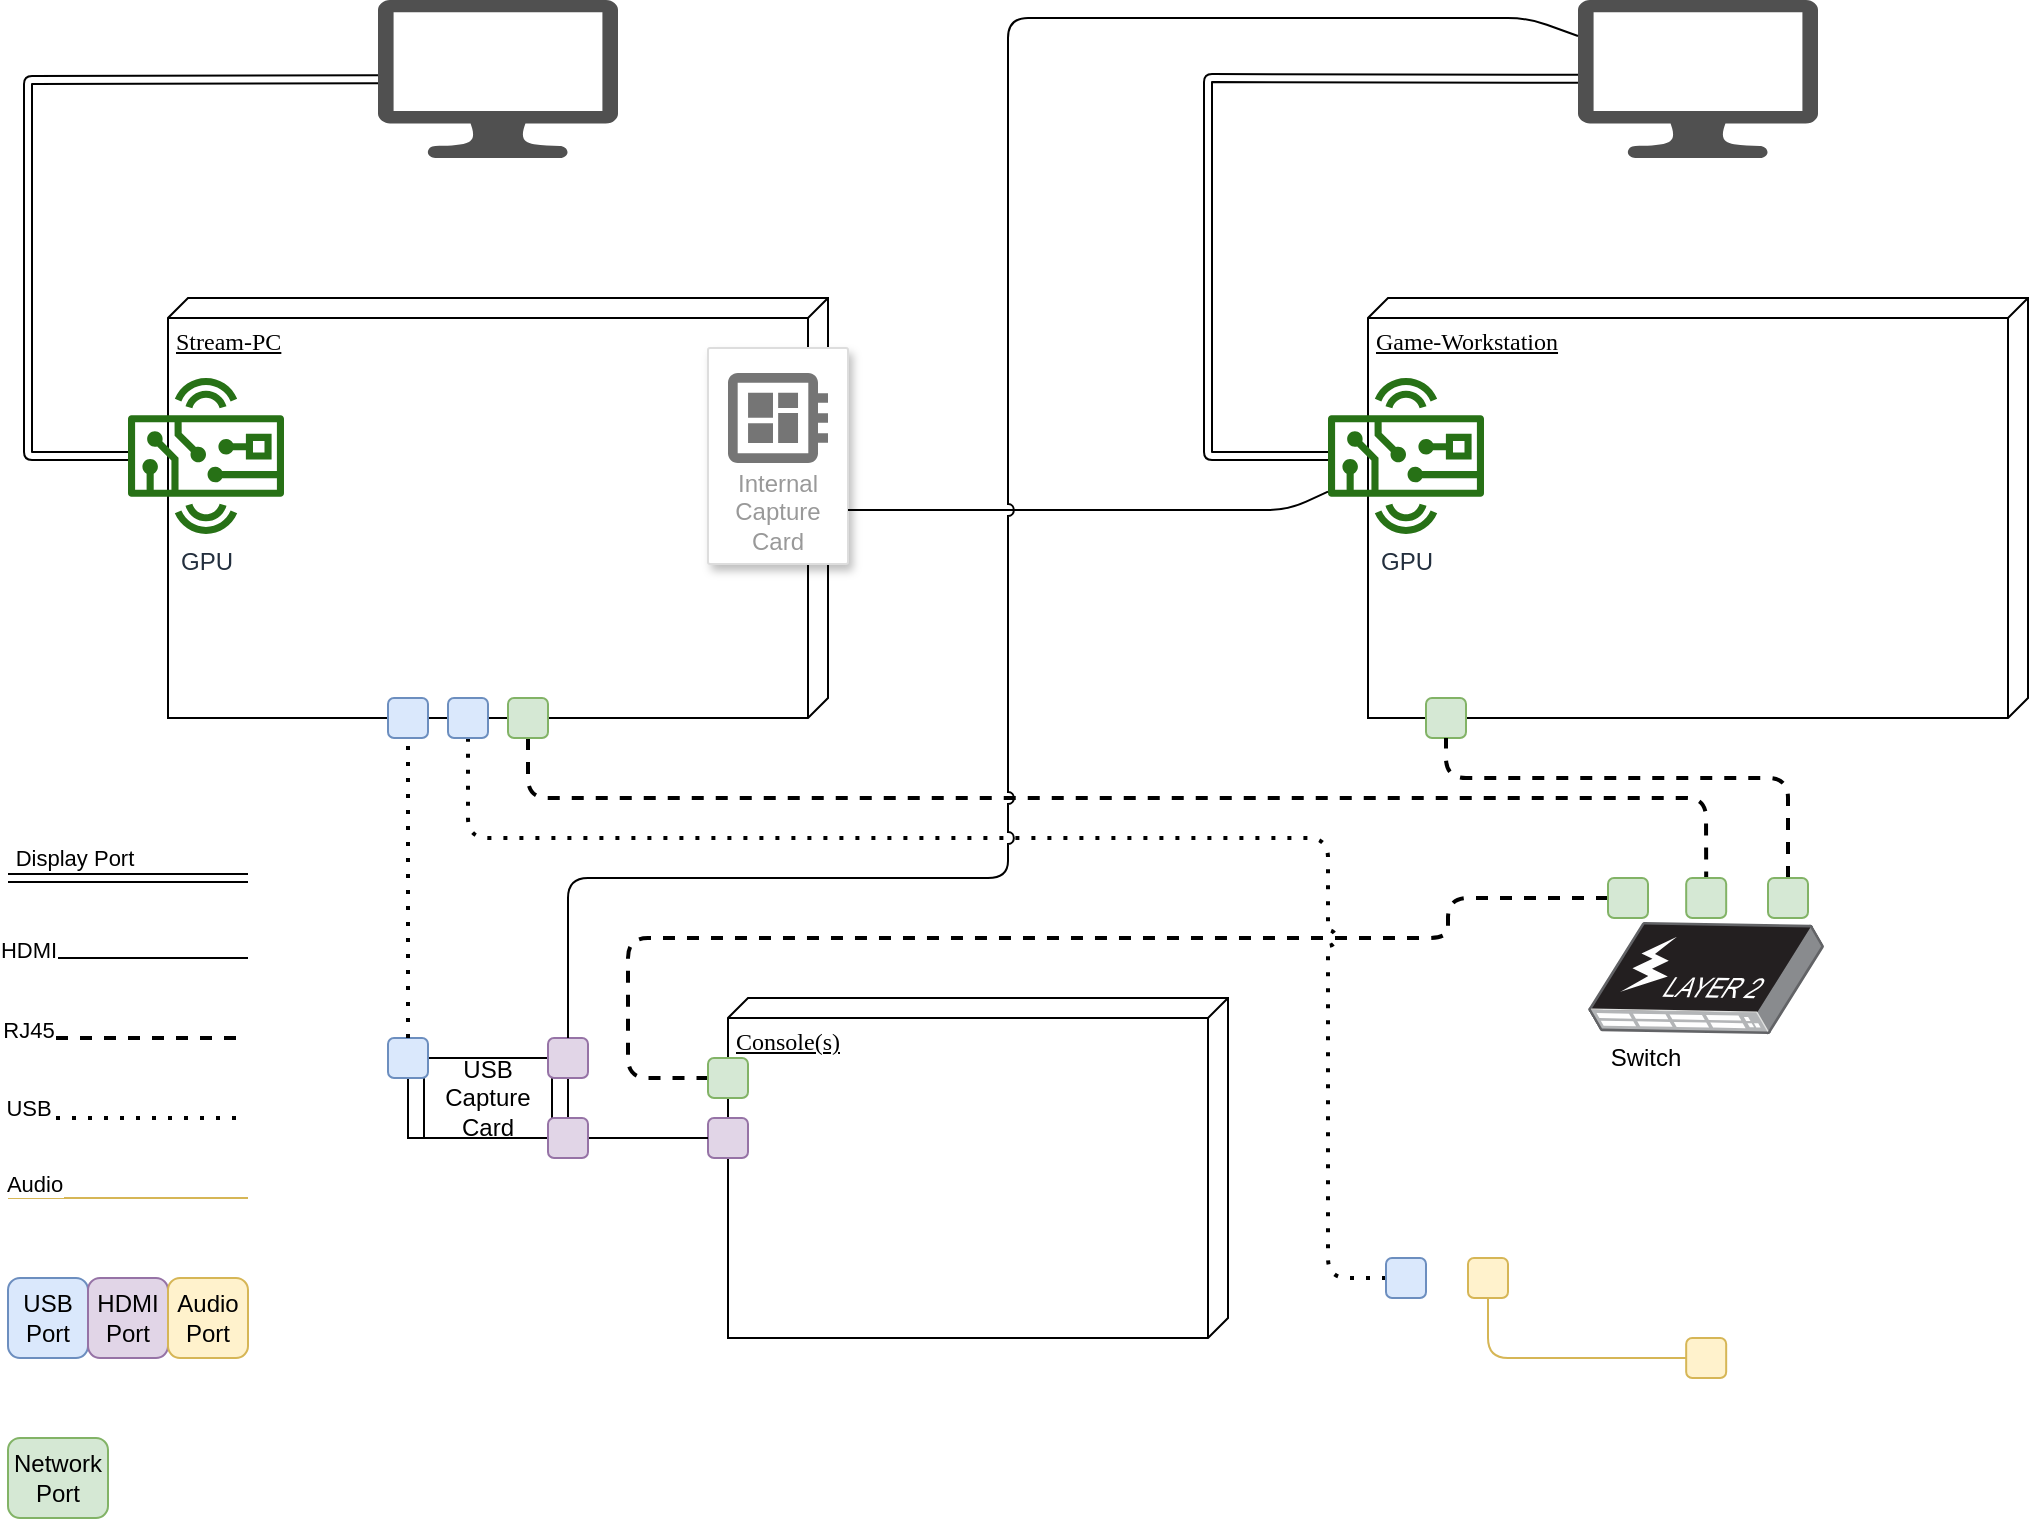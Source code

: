 <mxfile version="14.1.3" type="github">
  <diagram name="Page-1" id="5f0bae14-7c28-e335-631c-24af17079c00">
    <mxGraphModel dx="1209" dy="1493" grid="1" gridSize="10" guides="1" tooltips="1" connect="1" arrows="1" fold="1" page="1" pageScale="1" pageWidth="1100" pageHeight="850" background="#ffffff" math="0" shadow="0">
      <root>
        <mxCell id="0" />
        <mxCell id="1" parent="0" />
        <mxCell id="ei8tHevfdLbRv2VNK5B5-70" value="" style="endArrow=none;dashed=1;html=1;strokeWidth=2;entryX=0;entryY=0.5;entryDx=0;entryDy=0;exitX=0;exitY=0.5;exitDx=0;exitDy=0;" edge="1" parent="1" source="ei8tHevfdLbRv2VNK5B5-71" target="ei8tHevfdLbRv2VNK5B5-69">
          <mxGeometry width="50" height="50" relative="1" as="geometry">
            <mxPoint x="810" y="390" as="sourcePoint" />
            <mxPoint x="320" y="520" as="targetPoint" />
            <Array as="points">
              <mxPoint x="760" y="370" />
              <mxPoint x="760" y="390" />
              <mxPoint x="350" y="390" />
              <mxPoint x="350" y="460" />
            </Array>
          </mxGeometry>
        </mxCell>
        <mxCell id="ei8tHevfdLbRv2VNK5B5-67" value="" style="endArrow=none;dashed=1;html=1;strokeWidth=2;exitX=0.5;exitY=1;exitDx=0;exitDy=0;jumpStyle=arc;entryX=0.5;entryY=0;entryDx=0;entryDy=0;" edge="1" parent="1" source="ei8tHevfdLbRv2VNK5B5-66" target="ei8tHevfdLbRv2VNK5B5-68">
          <mxGeometry width="50" height="50" relative="1" as="geometry">
            <mxPoint x="420" y="360" as="sourcePoint" />
            <mxPoint x="470" y="310" as="targetPoint" />
            <Array as="points">
              <mxPoint x="300" y="320" />
              <mxPoint x="889" y="320" />
            </Array>
          </mxGeometry>
        </mxCell>
        <mxCell id="39150e848f15840c-1" value="Stream-PC" style="verticalAlign=top;align=left;spacingTop=8;spacingLeft=2;spacingRight=12;shape=cube;size=10;direction=south;fontStyle=4;html=1;rounded=0;shadow=0;comic=0;labelBackgroundColor=none;strokeWidth=1;fontFamily=Verdana;fontSize=12" parent="1" vertex="1">
          <mxGeometry x="120" y="70" width="330" height="210" as="geometry" />
        </mxCell>
        <mxCell id="39150e848f15840c-2" value="Game-Workstation" style="verticalAlign=top;align=left;spacingTop=8;spacingLeft=2;spacingRight=12;shape=cube;size=10;direction=south;fontStyle=4;html=1;rounded=0;shadow=0;comic=0;labelBackgroundColor=none;strokeWidth=1;fontFamily=Verdana;fontSize=12" parent="1" vertex="1">
          <mxGeometry x="720" y="70" width="330" height="210" as="geometry" />
        </mxCell>
        <mxCell id="39150e848f15840c-3" value="Console(s)" style="verticalAlign=top;align=left;spacingTop=8;spacingLeft=2;spacingRight=12;shape=cube;size=10;direction=south;fontStyle=4;html=1;rounded=0;shadow=0;comic=0;labelBackgroundColor=none;strokeWidth=1;fontFamily=Verdana;fontSize=12" parent="1" vertex="1">
          <mxGeometry x="400" y="420" width="250" height="170" as="geometry" />
        </mxCell>
        <mxCell id="ei8tHevfdLbRv2VNK5B5-1" value="" style="endArrow=none;html=1;" edge="1" parent="1">
          <mxGeometry width="50" height="50" relative="1" as="geometry">
            <mxPoint x="40" y="400" as="sourcePoint" />
            <mxPoint x="160" y="400" as="targetPoint" />
          </mxGeometry>
        </mxCell>
        <mxCell id="ei8tHevfdLbRv2VNK5B5-6" value="HDMI" style="edgeLabel;html=1;align=center;verticalAlign=middle;resizable=0;points=[];" vertex="1" connectable="0" parent="ei8tHevfdLbRv2VNK5B5-1">
          <mxGeometry x="-0.672" y="4" relative="1" as="geometry">
            <mxPoint x="-10" as="offset" />
          </mxGeometry>
        </mxCell>
        <mxCell id="ei8tHevfdLbRv2VNK5B5-4" value="" style="endArrow=none;dashed=1;html=1;dashPattern=1 3;strokeWidth=2;" edge="1" parent="1">
          <mxGeometry width="50" height="50" relative="1" as="geometry">
            <mxPoint x="40" y="480" as="sourcePoint" />
            <mxPoint x="160" y="480" as="targetPoint" />
          </mxGeometry>
        </mxCell>
        <mxCell id="ei8tHevfdLbRv2VNK5B5-8" value="USB" style="edgeLabel;html=1;align=center;verticalAlign=middle;resizable=0;points=[];" vertex="1" connectable="0" parent="ei8tHevfdLbRv2VNK5B5-4">
          <mxGeometry x="-0.756" y="2" relative="1" as="geometry">
            <mxPoint x="-5" y="-3" as="offset" />
          </mxGeometry>
        </mxCell>
        <mxCell id="ei8tHevfdLbRv2VNK5B5-5" value="" style="endArrow=none;dashed=1;html=1;strokeWidth=2;" edge="1" parent="1">
          <mxGeometry width="50" height="50" relative="1" as="geometry">
            <mxPoint x="40" y="440" as="sourcePoint" />
            <mxPoint x="160" y="440" as="targetPoint" />
          </mxGeometry>
        </mxCell>
        <mxCell id="ei8tHevfdLbRv2VNK5B5-7" value="RJ45" style="edgeLabel;html=1;align=center;verticalAlign=middle;resizable=0;points=[];" vertex="1" connectable="0" parent="ei8tHevfdLbRv2VNK5B5-5">
          <mxGeometry x="-0.622" y="4" relative="1" as="geometry">
            <mxPoint x="-13" as="offset" />
          </mxGeometry>
        </mxCell>
        <mxCell id="ei8tHevfdLbRv2VNK5B5-10" value="" style="endArrow=none;dashed=1;html=1;dashPattern=1 3;strokeWidth=2;exitX=0;exitY=0.5;exitDx=0;exitDy=0;entryX=0.5;entryY=1;entryDx=0;entryDy=0;jumpStyle=arc;" edge="1" parent="1" source="ei8tHevfdLbRv2VNK5B5-11" target="ei8tHevfdLbRv2VNK5B5-13">
          <mxGeometry width="50" height="50" relative="1" as="geometry">
            <mxPoint x="420" y="460" as="sourcePoint" />
            <mxPoint x="280" y="520" as="targetPoint" />
            <Array as="points">
              <mxPoint x="700" y="560" />
              <mxPoint x="700" y="340" />
              <mxPoint x="270" y="340" />
            </Array>
          </mxGeometry>
        </mxCell>
        <mxCell id="ei8tHevfdLbRv2VNK5B5-12" value="USB Port" style="rounded=1;whiteSpace=wrap;html=1;fillColor=#dae8fc;strokeColor=#6c8ebf;" vertex="1" parent="1">
          <mxGeometry x="40" y="560" width="40" height="40" as="geometry" />
        </mxCell>
        <mxCell id="ei8tHevfdLbRv2VNK5B5-14" value="HDMI Port" style="rounded=1;whiteSpace=wrap;html=1;fillColor=#e1d5e7;strokeColor=#9673a6;" vertex="1" parent="1">
          <mxGeometry x="80" y="560" width="40" height="40" as="geometry" />
        </mxCell>
        <mxCell id="ei8tHevfdLbRv2VNK5B5-15" value="" style="rounded=1;whiteSpace=wrap;html=1;fillColor=#e1d5e7;strokeColor=#9673a6;" vertex="1" parent="1">
          <mxGeometry x="390" y="480" width="20" height="20" as="geometry" />
        </mxCell>
        <mxCell id="ei8tHevfdLbRv2VNK5B5-17" value="" style="endArrow=none;html=1;exitX=1;exitY=0.5;exitDx=0;exitDy=0;entryX=0;entryY=0.5;entryDx=0;entryDy=0;" edge="1" parent="1" source="ei8tHevfdLbRv2VNK5B5-41" target="ei8tHevfdLbRv2VNK5B5-15">
          <mxGeometry width="50" height="50" relative="1" as="geometry">
            <mxPoint x="520" y="330" as="sourcePoint" />
            <mxPoint x="570" y="280" as="targetPoint" />
          </mxGeometry>
        </mxCell>
        <mxCell id="ei8tHevfdLbRv2VNK5B5-18" value="" style="group" vertex="1" connectable="0" parent="1">
          <mxGeometry x="240" y="440" width="90" height="60" as="geometry" />
        </mxCell>
        <mxCell id="ei8tHevfdLbRv2VNK5B5-42" value="" style="group" vertex="1" connectable="0" parent="ei8tHevfdLbRv2VNK5B5-18">
          <mxGeometry x="-10" width="100" height="60" as="geometry" />
        </mxCell>
        <mxCell id="ei8tHevfdLbRv2VNK5B5-9" value="USB Capture Card" style="shape=process;whiteSpace=wrap;html=1;backgroundOutline=1;" vertex="1" parent="ei8tHevfdLbRv2VNK5B5-42">
          <mxGeometry x="10" y="10" width="80" height="40" as="geometry" />
        </mxCell>
        <mxCell id="ei8tHevfdLbRv2VNK5B5-16" value="" style="rounded=1;whiteSpace=wrap;html=1;fillColor=#e1d5e7;strokeColor=#9673a6;" vertex="1" parent="ei8tHevfdLbRv2VNK5B5-42">
          <mxGeometry x="80" width="20" height="20" as="geometry" />
        </mxCell>
        <mxCell id="ei8tHevfdLbRv2VNK5B5-19" value="" style="rounded=1;whiteSpace=wrap;html=1;fillColor=#dae8fc;strokeColor=#6c8ebf;" vertex="1" parent="ei8tHevfdLbRv2VNK5B5-42">
          <mxGeometry width="20" height="20" as="geometry" />
        </mxCell>
        <mxCell id="ei8tHevfdLbRv2VNK5B5-41" value="" style="rounded=1;whiteSpace=wrap;html=1;fillColor=#e1d5e7;strokeColor=#9673a6;" vertex="1" parent="ei8tHevfdLbRv2VNK5B5-42">
          <mxGeometry x="80" y="40" width="20" height="20" as="geometry" />
        </mxCell>
        <mxCell id="ei8tHevfdLbRv2VNK5B5-21" value="" style="endArrow=none;dashed=1;html=1;dashPattern=1 3;strokeWidth=2;exitX=0.5;exitY=0;exitDx=0;exitDy=0;entryX=0.5;entryY=1;entryDx=0;entryDy=0;" edge="1" parent="1" source="ei8tHevfdLbRv2VNK5B5-19" target="ei8tHevfdLbRv2VNK5B5-22">
          <mxGeometry width="50" height="50" relative="1" as="geometry">
            <mxPoint x="520" y="330" as="sourcePoint" />
            <mxPoint x="570" y="280" as="targetPoint" />
          </mxGeometry>
        </mxCell>
        <mxCell id="ei8tHevfdLbRv2VNK5B5-22" value="" style="rounded=1;whiteSpace=wrap;html=1;fillColor=#dae8fc;strokeColor=#6c8ebf;" vertex="1" parent="1">
          <mxGeometry x="230" y="270" width="20" height="20" as="geometry" />
        </mxCell>
        <mxCell id="ei8tHevfdLbRv2VNK5B5-24" value="Internal Capture Card" style="strokeColor=#dddddd;shadow=1;strokeWidth=1;rounded=1;absoluteArcSize=1;arcSize=2;labelPosition=center;verticalLabelPosition=middle;align=center;verticalAlign=bottom;spacingLeft=0;fontColor=#999999;fontSize=12;whiteSpace=wrap;spacingBottom=2;" vertex="1" parent="1">
          <mxGeometry x="390" y="95" width="70" height="108" as="geometry" />
        </mxCell>
        <mxCell id="ei8tHevfdLbRv2VNK5B5-25" value="" style="dashed=0;connectable=0;html=1;fillColor=#757575;strokeColor=none;shape=mxgraph.gcp2.circuit_board;part=1;" vertex="1" parent="ei8tHevfdLbRv2VNK5B5-24">
          <mxGeometry x="0.5" width="50" height="45" relative="1" as="geometry">
            <mxPoint x="-25" y="12.5" as="offset" />
          </mxGeometry>
        </mxCell>
        <mxCell id="ei8tHevfdLbRv2VNK5B5-26" value="GPU" style="outlineConnect=0;fontColor=#232F3E;gradientColor=none;fillColor=#277116;strokeColor=none;dashed=0;verticalLabelPosition=bottom;verticalAlign=top;align=center;html=1;fontSize=12;fontStyle=0;aspect=fixed;pointerEvents=1;shape=mxgraph.aws4.hardware_board;" vertex="1" parent="1">
          <mxGeometry x="700" y="110" width="78" height="78" as="geometry" />
        </mxCell>
        <mxCell id="ei8tHevfdLbRv2VNK5B5-27" value="" style="pointerEvents=1;shadow=0;dashed=0;html=1;strokeColor=none;fillColor=#505050;labelPosition=center;verticalLabelPosition=bottom;verticalAlign=top;outlineConnect=0;align=center;shape=mxgraph.office.devices.lcd_monitor;" vertex="1" parent="1">
          <mxGeometry x="825" y="-79" width="120" height="79" as="geometry" />
        </mxCell>
        <mxCell id="ei8tHevfdLbRv2VNK5B5-28" value="" style="pointerEvents=1;shadow=0;dashed=0;html=1;strokeColor=none;fillColor=#505050;labelPosition=center;verticalLabelPosition=bottom;verticalAlign=top;outlineConnect=0;align=center;shape=mxgraph.office.devices.lcd_monitor;" vertex="1" parent="1">
          <mxGeometry x="225" y="-79" width="120" height="79" as="geometry" />
        </mxCell>
        <mxCell id="ei8tHevfdLbRv2VNK5B5-29" value="" style="shape=link;html=1;" edge="1" parent="1">
          <mxGeometry width="100" relative="1" as="geometry">
            <mxPoint x="40" y="360" as="sourcePoint" />
            <mxPoint x="160" y="360" as="targetPoint" />
          </mxGeometry>
        </mxCell>
        <mxCell id="ei8tHevfdLbRv2VNK5B5-30" value="Display Port" style="edgeLabel;html=1;align=center;verticalAlign=middle;resizable=0;points=[];" vertex="1" connectable="0" parent="ei8tHevfdLbRv2VNK5B5-29">
          <mxGeometry x="-0.727" y="-3" relative="1" as="geometry">
            <mxPoint x="16" y="-13" as="offset" />
          </mxGeometry>
        </mxCell>
        <mxCell id="ei8tHevfdLbRv2VNK5B5-31" value="" style="endArrow=none;html=1;exitX=1;exitY=0.75;exitDx=0;exitDy=0;" edge="1" parent="1" source="ei8tHevfdLbRv2VNK5B5-24" target="ei8tHevfdLbRv2VNK5B5-26">
          <mxGeometry width="50" height="50" relative="1" as="geometry">
            <mxPoint x="520" y="310" as="sourcePoint" />
            <mxPoint x="690" y="162" as="targetPoint" />
            <Array as="points">
              <mxPoint x="680" y="176" />
            </Array>
          </mxGeometry>
        </mxCell>
        <mxCell id="ei8tHevfdLbRv2VNK5B5-32" value="" style="shape=link;html=1;" edge="1" parent="1" source="ei8tHevfdLbRv2VNK5B5-27" target="ei8tHevfdLbRv2VNK5B5-26">
          <mxGeometry width="100" relative="1" as="geometry">
            <mxPoint x="640" y="-40" as="sourcePoint" />
            <mxPoint x="680" y="90" as="targetPoint" />
            <Array as="points">
              <mxPoint x="640" y="-40" />
              <mxPoint x="640" y="149" />
            </Array>
          </mxGeometry>
        </mxCell>
        <mxCell id="ei8tHevfdLbRv2VNK5B5-39" value="GPU" style="outlineConnect=0;fontColor=#232F3E;gradientColor=none;fillColor=#277116;strokeColor=none;dashed=0;verticalLabelPosition=bottom;verticalAlign=top;align=center;html=1;fontSize=12;fontStyle=0;aspect=fixed;pointerEvents=1;shape=mxgraph.aws4.hardware_board;" vertex="1" parent="1">
          <mxGeometry x="100" y="110" width="78" height="78" as="geometry" />
        </mxCell>
        <mxCell id="ei8tHevfdLbRv2VNK5B5-40" value="" style="shape=link;html=1;" edge="1" parent="1" source="ei8tHevfdLbRv2VNK5B5-28" target="ei8tHevfdLbRv2VNK5B5-39">
          <mxGeometry width="100" relative="1" as="geometry">
            <mxPoint x="10" y="110" as="sourcePoint" />
            <mxPoint x="110" y="110" as="targetPoint" />
            <Array as="points">
              <mxPoint x="50" y="-39" />
              <mxPoint x="50" y="149" />
            </Array>
          </mxGeometry>
        </mxCell>
        <mxCell id="ei8tHevfdLbRv2VNK5B5-13" value="" style="rounded=1;whiteSpace=wrap;html=1;fillColor=#dae8fc;strokeColor=#6c8ebf;" vertex="1" parent="1">
          <mxGeometry x="260" y="270" width="20" height="20" as="geometry" />
        </mxCell>
        <mxCell id="ei8tHevfdLbRv2VNK5B5-43" value="" style="endArrow=none;html=1;exitX=0.5;exitY=0;exitDx=0;exitDy=0;jumpStyle=arc;" edge="1" parent="1" source="ei8tHevfdLbRv2VNK5B5-16" target="ei8tHevfdLbRv2VNK5B5-27">
          <mxGeometry width="50" height="50" relative="1" as="geometry">
            <mxPoint x="490" y="310" as="sourcePoint" />
            <mxPoint x="540" y="-60" as="targetPoint" />
            <Array as="points">
              <mxPoint x="320" y="360" />
              <mxPoint x="540" y="360" />
              <mxPoint x="540" y="-70" />
              <mxPoint x="800" y="-70" />
            </Array>
          </mxGeometry>
        </mxCell>
        <mxCell id="ei8tHevfdLbRv2VNK5B5-45" value="" style="points=[];aspect=fixed;html=1;align=center;shadow=0;dashed=0;image;image=img/lib/allied_telesis/switch/Switch_48_port_L2_POE.svg;rotation=-30;" vertex="1" parent="1">
          <mxGeometry x="830" y="370" width="118.18" height="80" as="geometry" />
        </mxCell>
        <mxCell id="ei8tHevfdLbRv2VNK5B5-56" value="" style="endArrow=none;html=1;fillColor=#fff2cc;strokeColor=#d6b656;" edge="1" parent="1">
          <mxGeometry width="50" height="50" relative="1" as="geometry">
            <mxPoint x="40" y="520" as="sourcePoint" />
            <mxPoint x="160" y="520" as="targetPoint" />
          </mxGeometry>
        </mxCell>
        <mxCell id="ei8tHevfdLbRv2VNK5B5-57" value="Audio" style="edgeLabel;html=1;align=center;verticalAlign=middle;resizable=0;points=[];" vertex="1" connectable="0" parent="ei8tHevfdLbRv2VNK5B5-56">
          <mxGeometry x="-0.672" y="4" relative="1" as="geometry">
            <mxPoint x="-7" y="-3" as="offset" />
          </mxGeometry>
        </mxCell>
        <mxCell id="ei8tHevfdLbRv2VNK5B5-58" value="" style="endArrow=none;html=1;fillColor=#fff2cc;strokeColor=#d6b656;exitX=0.5;exitY=1;exitDx=0;exitDy=0;entryX=0;entryY=0.5;entryDx=0;entryDy=0;" edge="1" parent="1" source="ei8tHevfdLbRv2VNK5B5-63" target="ei8tHevfdLbRv2VNK5B5-62">
          <mxGeometry width="50" height="50" relative="1" as="geometry">
            <mxPoint x="658" y="680" as="sourcePoint" />
            <mxPoint x="778" y="680" as="targetPoint" />
            <Array as="points">
              <mxPoint x="780" y="600" />
            </Array>
          </mxGeometry>
        </mxCell>
        <mxCell id="ei8tHevfdLbRv2VNK5B5-64" value="Audio Port" style="rounded=1;whiteSpace=wrap;html=1;fillColor=#fff2cc;strokeColor=#d6b656;" vertex="1" parent="1">
          <mxGeometry x="120" y="560" width="40" height="40" as="geometry" />
        </mxCell>
        <mxCell id="ei8tHevfdLbRv2VNK5B5-65" value="Network Port" style="rounded=1;whiteSpace=wrap;html=1;fillColor=#d5e8d4;strokeColor=#82b366;" vertex="1" parent="1">
          <mxGeometry x="40" y="640" width="50" height="40" as="geometry" />
        </mxCell>
        <mxCell id="ei8tHevfdLbRv2VNK5B5-66" value="" style="rounded=1;whiteSpace=wrap;html=1;fillColor=#d5e8d4;strokeColor=#82b366;" vertex="1" parent="1">
          <mxGeometry x="290" y="270" width="20" height="20" as="geometry" />
        </mxCell>
        <mxCell id="ei8tHevfdLbRv2VNK5B5-68" value="" style="rounded=1;whiteSpace=wrap;html=1;fillColor=#d5e8d4;strokeColor=#82b366;" vertex="1" parent="1">
          <mxGeometry x="879.09" y="360" width="20" height="20" as="geometry" />
        </mxCell>
        <mxCell id="ei8tHevfdLbRv2VNK5B5-69" value="" style="rounded=1;whiteSpace=wrap;html=1;fillColor=#d5e8d4;strokeColor=#82b366;" vertex="1" parent="1">
          <mxGeometry x="390" y="450" width="20" height="20" as="geometry" />
        </mxCell>
        <mxCell id="ei8tHevfdLbRv2VNK5B5-71" value="" style="rounded=1;whiteSpace=wrap;html=1;fillColor=#d5e8d4;strokeColor=#82b366;" vertex="1" parent="1">
          <mxGeometry x="840" y="360" width="20" height="20" as="geometry" />
        </mxCell>
        <mxCell id="ei8tHevfdLbRv2VNK5B5-72" value="" style="rounded=1;whiteSpace=wrap;html=1;fillColor=#d5e8d4;strokeColor=#82b366;" vertex="1" parent="1">
          <mxGeometry x="749" y="270" width="20" height="20" as="geometry" />
        </mxCell>
        <mxCell id="ei8tHevfdLbRv2VNK5B5-73" value="" style="endArrow=none;dashed=1;html=1;strokeWidth=2;entryX=0.5;entryY=1;entryDx=0;entryDy=0;exitX=0.5;exitY=0;exitDx=0;exitDy=0;" edge="1" parent="1" source="ei8tHevfdLbRv2VNK5B5-74" target="ei8tHevfdLbRv2VNK5B5-72">
          <mxGeometry width="50" height="50" relative="1" as="geometry">
            <mxPoint x="960" y="510" as="sourcePoint" />
            <mxPoint x="1010" y="460" as="targetPoint" />
            <Array as="points">
              <mxPoint x="930" y="310" />
              <mxPoint x="759" y="310" />
            </Array>
          </mxGeometry>
        </mxCell>
        <mxCell id="ei8tHevfdLbRv2VNK5B5-74" value="" style="rounded=1;whiteSpace=wrap;html=1;fillColor=#d5e8d4;strokeColor=#82b366;" vertex="1" parent="1">
          <mxGeometry x="920" y="360" width="20" height="20" as="geometry" />
        </mxCell>
        <mxCell id="ei8tHevfdLbRv2VNK5B5-75" value="Switch" style="text;html=1;strokeColor=none;fillColor=none;align=center;verticalAlign=middle;whiteSpace=wrap;rounded=0;" vertex="1" parent="1">
          <mxGeometry x="839.09" y="440" width="40" height="20" as="geometry" />
        </mxCell>
        <mxCell id="ei8tHevfdLbRv2VNK5B5-76" value="" style="group" vertex="1" connectable="0" parent="1">
          <mxGeometry x="879.09" y="520" width="80" height="90" as="geometry" />
        </mxCell>
        <mxCell id="ei8tHevfdLbRv2VNK5B5-49" value="" style="shape=image;html=1;verticalAlign=top;verticalLabelPosition=bottom;labelBackgroundColor=#ffffff;imageAspect=0;aspect=fixed;image=https://cdn2.iconfinder.com/data/icons/cute-tech-icon-set-1/512/Headphones-128.png" vertex="1" parent="ei8tHevfdLbRv2VNK5B5-76">
          <mxGeometry width="80" height="80" as="geometry" />
        </mxCell>
        <mxCell id="ei8tHevfdLbRv2VNK5B5-62" value="" style="rounded=1;whiteSpace=wrap;html=1;fillColor=#fff2cc;strokeColor=#d6b656;" vertex="1" parent="ei8tHevfdLbRv2VNK5B5-76">
          <mxGeometry y="70" width="20" height="20" as="geometry" />
        </mxCell>
        <mxCell id="ei8tHevfdLbRv2VNK5B5-77" value="" style="group" vertex="1" connectable="0" parent="1">
          <mxGeometry x="720" y="480" width="80" height="90" as="geometry" />
        </mxCell>
        <mxCell id="ei8tHevfdLbRv2VNK5B5-11" value="" style="rounded=1;whiteSpace=wrap;html=1;fillColor=#dae8fc;strokeColor=#6c8ebf;" vertex="1" parent="ei8tHevfdLbRv2VNK5B5-77">
          <mxGeometry x="9" y="70" width="20" height="20" as="geometry" />
        </mxCell>
        <mxCell id="ei8tHevfdLbRv2VNK5B5-46" value="" style="shape=image;html=1;verticalAlign=top;verticalLabelPosition=bottom;labelBackgroundColor=#ffffff;imageAspect=0;aspect=fixed;image=https://cdn4.iconfinder.com/data/icons/basic-ui-2-line/32/microphone-mic-speak-voice-recorder-128.png" vertex="1" parent="ei8tHevfdLbRv2VNK5B5-77">
          <mxGeometry width="80" height="80" as="geometry" />
        </mxCell>
        <mxCell id="ei8tHevfdLbRv2VNK5B5-63" value="" style="rounded=1;whiteSpace=wrap;html=1;fillColor=#fff2cc;strokeColor=#d6b656;" vertex="1" parent="ei8tHevfdLbRv2VNK5B5-77">
          <mxGeometry x="50" y="70" width="20" height="20" as="geometry" />
        </mxCell>
      </root>
    </mxGraphModel>
  </diagram>
</mxfile>
